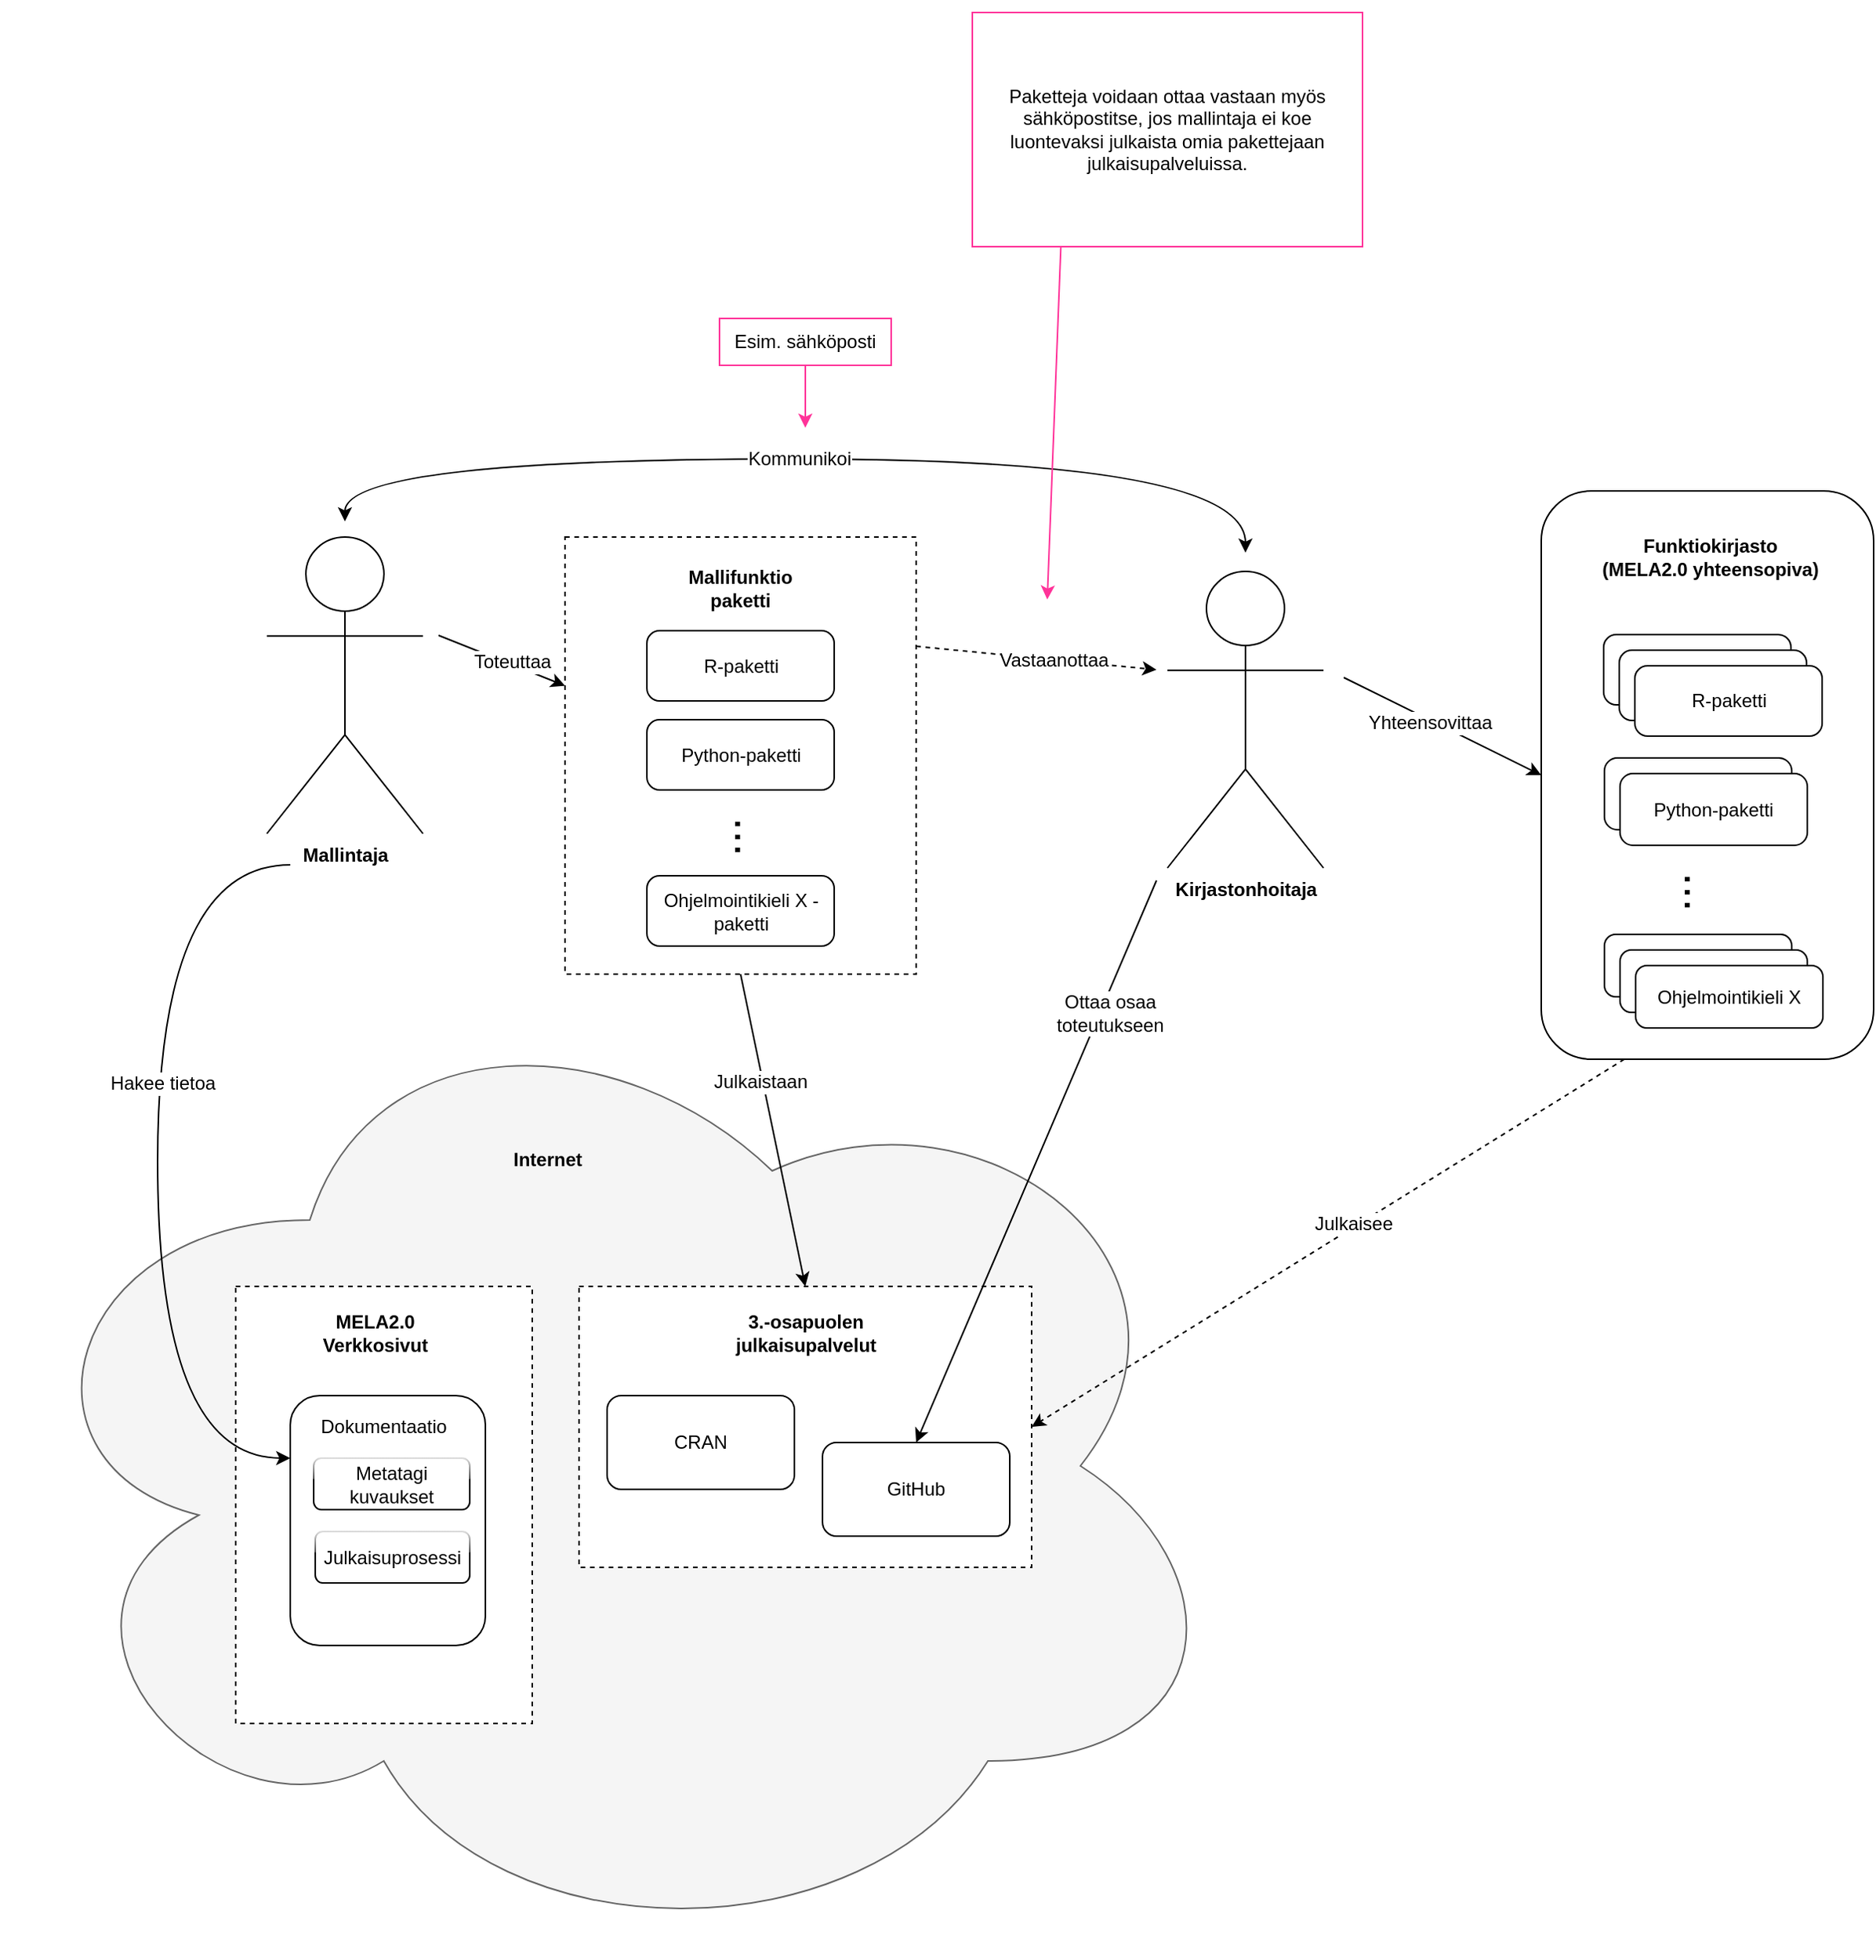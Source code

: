<mxfile version="10.8.4" type="device"><diagram id="RFYR4MQuZ3A-wmbq20hQ" name="Page-1"><mxGraphModel dx="2221" dy="793" grid="1" gridSize="10" guides="1" tooltips="1" connect="1" arrows="1" fold="1" page="1" pageScale="1" pageWidth="827" pageHeight="1169" math="0" shadow="0"><root><mxCell id="0"/><mxCell id="1" parent="0"/><mxCell id="_fkellwYz7isch4n-O1e-32" value="" style="ellipse;shape=cloud;whiteSpace=wrap;html=1;fillColor=#f5f5f5;strokeColor=#666666;fontColor=#333333;" vertex="1" parent="1"><mxGeometry x="-20" y="1050" width="790" height="630" as="geometry"/></mxCell><mxCell id="_fkellwYz7isch4n-O1e-34" value="" style="rounded=0;whiteSpace=wrap;html=1;dashed=1;" vertex="1" parent="1"><mxGeometry x="350" y="1250" width="290" height="180" as="geometry"/></mxCell><mxCell id="_fkellwYz7isch4n-O1e-23" style="rounded=0;orthogonalLoop=1;jettySize=auto;html=1;" edge="1" parent="1" target="_fkellwYz7isch4n-O1e-9"><mxGeometry relative="1" as="geometry"><mxPoint x="260" y="833" as="sourcePoint"/></mxGeometry></mxCell><mxCell id="_fkellwYz7isch4n-O1e-57" value="Toteuttaa" style="text;html=1;resizable=0;points=[];align=center;verticalAlign=middle;labelBackgroundColor=#ffffff;" vertex="1" connectable="0" parent="_fkellwYz7isch4n-O1e-23"><mxGeometry x="0.141" y="2" relative="1" as="geometry"><mxPoint as="offset"/></mxGeometry></mxCell><mxCell id="_fkellwYz7isch4n-O1e-1" value="Mallintaja" style="shape=umlActor;verticalLabelPosition=bottom;labelBackgroundColor=#ffffff;verticalAlign=top;html=1;outlineConnect=0;fontSize=12;fontStyle=1" vertex="1" parent="1"><mxGeometry x="150" y="770" width="100" height="190" as="geometry"/></mxCell><mxCell id="_fkellwYz7isch4n-O1e-38" style="rounded=0;orthogonalLoop=1;jettySize=auto;html=1;entryX=0.5;entryY=0;entryDx=0;entryDy=0;" edge="1" parent="1" target="_fkellwYz7isch4n-O1e-33"><mxGeometry relative="1" as="geometry"><mxPoint x="720" y="990" as="sourcePoint"/></mxGeometry></mxCell><mxCell id="_fkellwYz7isch4n-O1e-59" value="&lt;div&gt;Ottaa osaa&lt;/div&gt;&lt;div&gt;toteutukseen&lt;/div&gt;" style="text;html=1;resizable=0;points=[];align=center;verticalAlign=middle;labelBackgroundColor=#ffffff;" vertex="1" connectable="0" parent="_fkellwYz7isch4n-O1e-38"><mxGeometry x="-0.091" relative="1" as="geometry"><mxPoint x="40" y="-79" as="offset"/></mxGeometry></mxCell><mxCell id="_fkellwYz7isch4n-O1e-39" style="edgeStyle=orthogonalEdgeStyle;rounded=0;orthogonalLoop=1;jettySize=auto;html=1;curved=1;startArrow=classic;startFill=1;" edge="1" parent="1"><mxGeometry relative="1" as="geometry"><mxPoint x="777" y="780" as="sourcePoint"/><mxPoint x="200" y="760" as="targetPoint"/><Array as="points"><mxPoint x="777" y="720"/><mxPoint x="200" y="720"/></Array></mxGeometry></mxCell><mxCell id="_fkellwYz7isch4n-O1e-55" value="Kommunikoi" style="text;html=1;resizable=0;points=[];align=center;verticalAlign=middle;labelBackgroundColor=#ffffff;" vertex="1" connectable="0" parent="_fkellwYz7isch4n-O1e-39"><mxGeometry x="-0.008" y="2" relative="1" as="geometry"><mxPoint x="-10" y="-2" as="offset"/></mxGeometry></mxCell><mxCell id="_fkellwYz7isch4n-O1e-52" style="rounded=0;orthogonalLoop=1;jettySize=auto;html=1;entryX=0;entryY=0.5;entryDx=0;entryDy=0;" edge="1" parent="1" target="_fkellwYz7isch4n-O1e-41"><mxGeometry relative="1" as="geometry"><mxPoint x="840" y="860" as="sourcePoint"/></mxGeometry></mxCell><mxCell id="_fkellwYz7isch4n-O1e-60" value="&lt;div&gt;Yhteensovittaa&lt;/div&gt;" style="text;html=1;resizable=0;points=[];align=center;verticalAlign=middle;labelBackgroundColor=#ffffff;" vertex="1" connectable="0" parent="_fkellwYz7isch4n-O1e-52"><mxGeometry x="0.202" y="4" relative="1" as="geometry"><mxPoint x="-23.5" y="-5" as="offset"/></mxGeometry></mxCell><mxCell id="_fkellwYz7isch4n-O1e-24" value="Kirjastonhoitaja" style="shape=umlActor;verticalLabelPosition=bottom;labelBackgroundColor=#ffffff;verticalAlign=top;html=1;outlineConnect=0;fontSize=12;fontStyle=1" vertex="1" parent="1"><mxGeometry x="727" y="792" width="100" height="190" as="geometry"/></mxCell><mxCell id="_fkellwYz7isch4n-O1e-28" value="" style="rounded=0;whiteSpace=wrap;html=1;dashed=1;" vertex="1" parent="1"><mxGeometry x="130" y="1250" width="190" height="280" as="geometry"/></mxCell><mxCell id="_fkellwYz7isch4n-O1e-29" value="" style="rounded=1;whiteSpace=wrap;html=1;" vertex="1" parent="1"><mxGeometry x="165" y="1320" width="125" height="160" as="geometry"/></mxCell><mxCell id="_fkellwYz7isch4n-O1e-30" value="MELA2.0 Verkkosivut" style="text;html=1;strokeColor=none;fillColor=none;align=center;verticalAlign=middle;whiteSpace=wrap;rounded=0;fontStyle=1" vertex="1" parent="1"><mxGeometry x="170" y="1270" width="99" height="20" as="geometry"/></mxCell><mxCell id="_fkellwYz7isch4n-O1e-31" style="rounded=0;orthogonalLoop=1;jettySize=auto;html=1;edgeStyle=orthogonalEdgeStyle;curved=1;" edge="1" parent="1"><mxGeometry relative="1" as="geometry"><mxPoint x="165" y="980" as="sourcePoint"/><mxPoint x="165" y="1360" as="targetPoint"/><Array as="points"><mxPoint x="80" y="980"/><mxPoint x="80" y="1360"/></Array></mxGeometry></mxCell><mxCell id="_fkellwYz7isch4n-O1e-56" value="Hakee tietoa" style="text;html=1;resizable=0;points=[];align=center;verticalAlign=middle;labelBackgroundColor=#ffffff;" vertex="1" connectable="0" parent="_fkellwYz7isch4n-O1e-31"><mxGeometry x="-0.183" y="3" relative="1" as="geometry"><mxPoint as="offset"/></mxGeometry></mxCell><mxCell id="_fkellwYz7isch4n-O1e-33" value="GitHub" style="rounded=1;whiteSpace=wrap;html=1;" vertex="1" parent="1"><mxGeometry x="506" y="1350" width="120" height="60" as="geometry"/></mxCell><mxCell id="_fkellwYz7isch4n-O1e-35" value="CRAN" style="rounded=1;whiteSpace=wrap;html=1;" vertex="1" parent="1"><mxGeometry x="368" y="1320" width="120" height="60" as="geometry"/></mxCell><mxCell id="_fkellwYz7isch4n-O1e-36" value="3.-osapuolen julkaisupalvelut" style="text;html=1;strokeColor=none;fillColor=none;align=center;verticalAlign=middle;whiteSpace=wrap;rounded=0;fontStyle=1" vertex="1" parent="1"><mxGeometry x="445.5" y="1270" width="99" height="20" as="geometry"/></mxCell><mxCell id="_fkellwYz7isch4n-O1e-37" style="rounded=0;orthogonalLoop=1;jettySize=auto;html=1;exitX=0.5;exitY=1;exitDx=0;exitDy=0;entryX=0.5;entryY=0;entryDx=0;entryDy=0;" edge="1" parent="1" source="_fkellwYz7isch4n-O1e-9" target="_fkellwYz7isch4n-O1e-34"><mxGeometry relative="1" as="geometry"/></mxCell><mxCell id="_fkellwYz7isch4n-O1e-58" value="Julkaistaan" style="text;html=1;resizable=0;points=[];align=center;verticalAlign=middle;labelBackgroundColor=#ffffff;" vertex="1" connectable="0" parent="_fkellwYz7isch4n-O1e-37"><mxGeometry x="-0.192" y="-3" relative="1" as="geometry"><mxPoint x="-2" y="-13" as="offset"/></mxGeometry></mxCell><mxCell id="_fkellwYz7isch4n-O1e-40" value="" style="group" vertex="1" connectable="0" parent="1"><mxGeometry x="966.5" y="740.5" width="213" height="364" as="geometry"/></mxCell><mxCell id="_fkellwYz7isch4n-O1e-41" value="" style="rounded=1;whiteSpace=wrap;html=1;fillColor=none;" vertex="1" parent="_fkellwYz7isch4n-O1e-40"><mxGeometry width="213" height="364" as="geometry"/></mxCell><mxCell id="_fkellwYz7isch4n-O1e-42" value="&lt;div&gt;Funktiokirjasto&lt;/div&gt;&lt;div&gt;(MELA2.0 yhteensopiva)&lt;br&gt;&lt;/div&gt;" style="text;html=1;strokeColor=none;fillColor=none;align=center;verticalAlign=middle;whiteSpace=wrap;rounded=0;fontStyle=1" vertex="1" parent="_fkellwYz7isch4n-O1e-40"><mxGeometry x="33.5" y="32" width="150" height="20" as="geometry"/></mxCell><mxCell id="_fkellwYz7isch4n-O1e-43" value="&lt;div&gt;Python-paketti&lt;/div&gt;" style="rounded=1;whiteSpace=wrap;html=1;arcSize=18;" vertex="1" parent="_fkellwYz7isch4n-O1e-40"><mxGeometry x="40.5" y="171" width="120" height="46" as="geometry"/></mxCell><mxCell id="_fkellwYz7isch4n-O1e-44" value="&lt;div&gt;R-paketti&lt;/div&gt;" style="rounded=1;whiteSpace=wrap;html=1;arcSize=18;" vertex="1" parent="_fkellwYz7isch4n-O1e-40"><mxGeometry x="40" y="92" width="120" height="45" as="geometry"/></mxCell><mxCell id="_fkellwYz7isch4n-O1e-45" value="&lt;div&gt;Kieli_X-paketti&lt;/div&gt;" style="rounded=1;whiteSpace=wrap;html=1;arcSize=18;" vertex="1" parent="_fkellwYz7isch4n-O1e-40"><mxGeometry x="40.5" y="284" width="120" height="40" as="geometry"/></mxCell><mxCell id="_fkellwYz7isch4n-O1e-46" value="&lt;font style=&quot;font-size: 30px&quot;&gt;...&lt;/font&gt;" style="text;html=1;strokeColor=none;fillColor=none;align=center;verticalAlign=middle;whiteSpace=wrap;rounded=0;rotation=90;" vertex="1" parent="_fkellwYz7isch4n-O1e-40"><mxGeometry x="83.5" y="247" width="40" height="20" as="geometry"/></mxCell><mxCell id="_fkellwYz7isch4n-O1e-47" value="&lt;div&gt;R-paketti&lt;/div&gt;" style="rounded=1;whiteSpace=wrap;html=1;arcSize=18;" vertex="1" parent="_fkellwYz7isch4n-O1e-40"><mxGeometry x="50" y="102" width="120" height="45" as="geometry"/></mxCell><mxCell id="_fkellwYz7isch4n-O1e-48" value="&lt;div&gt;R-paketti&lt;/div&gt;" style="rounded=1;whiteSpace=wrap;html=1;arcSize=18;" vertex="1" parent="_fkellwYz7isch4n-O1e-40"><mxGeometry x="60" y="112" width="120" height="45" as="geometry"/></mxCell><mxCell id="_fkellwYz7isch4n-O1e-49" value="&lt;div&gt;Kieli_X-paketti&lt;/div&gt;" style="rounded=1;whiteSpace=wrap;html=1;arcSize=18;" vertex="1" parent="_fkellwYz7isch4n-O1e-40"><mxGeometry x="50.5" y="294" width="120" height="40" as="geometry"/></mxCell><mxCell id="_fkellwYz7isch4n-O1e-50" value="Ohjelmointikieli X" style="rounded=1;whiteSpace=wrap;html=1;arcSize=18;" vertex="1" parent="_fkellwYz7isch4n-O1e-40"><mxGeometry x="60.5" y="304" width="120" height="40" as="geometry"/></mxCell><mxCell id="_fkellwYz7isch4n-O1e-51" value="&lt;div&gt;Python-paketti&lt;br&gt;&lt;/div&gt;" style="rounded=1;whiteSpace=wrap;html=1;arcSize=18;" vertex="1" parent="_fkellwYz7isch4n-O1e-40"><mxGeometry x="50.5" y="181" width="120" height="46" as="geometry"/></mxCell><mxCell id="_fkellwYz7isch4n-O1e-61" style="edgeStyle=none;rounded=0;orthogonalLoop=1;jettySize=auto;html=1;exitX=0.25;exitY=1;exitDx=0;exitDy=0;entryX=1;entryY=0.5;entryDx=0;entryDy=0;startArrow=none;startFill=0;dashed=1;strokeColor=#000000;" edge="1" parent="1" source="_fkellwYz7isch4n-O1e-41" target="_fkellwYz7isch4n-O1e-34"><mxGeometry relative="1" as="geometry"/></mxCell><mxCell id="_fkellwYz7isch4n-O1e-62" value="Julkaisee" style="text;html=1;resizable=0;points=[];align=center;verticalAlign=middle;labelBackgroundColor=#ffffff;" vertex="1" connectable="0" parent="_fkellwYz7isch4n-O1e-61"><mxGeometry x="-0.09" y="-2" relative="1" as="geometry"><mxPoint as="offset"/></mxGeometry></mxCell><mxCell id="_fkellwYz7isch4n-O1e-81" style="edgeStyle=none;rounded=0;orthogonalLoop=1;jettySize=auto;html=1;exitX=1;exitY=0.25;exitDx=0;exitDy=0;startArrow=none;startFill=0;strokeColor=#000000;dashed=1;" edge="1" parent="1" source="_fkellwYz7isch4n-O1e-9"><mxGeometry relative="1" as="geometry"><mxPoint x="720" y="855" as="targetPoint"/></mxGeometry></mxCell><mxCell id="_fkellwYz7isch4n-O1e-82" value="Vastaanottaa" style="text;html=1;resizable=0;points=[];align=center;verticalAlign=middle;labelBackgroundColor=#ffffff;" vertex="1" connectable="0" parent="_fkellwYz7isch4n-O1e-81"><mxGeometry x="0.143" relative="1" as="geometry"><mxPoint as="offset"/></mxGeometry></mxCell><mxCell id="_fkellwYz7isch4n-O1e-9" value="" style="rounded=0;whiteSpace=wrap;html=1;fillColor=#FFFFFF;dashed=1;" vertex="1" parent="1"><mxGeometry x="341" y="770" width="225" height="280" as="geometry"/></mxCell><mxCell id="_fkellwYz7isch4n-O1e-10" value="&lt;font style=&quot;font-size: 30px&quot;&gt;...&lt;/font&gt;" style="text;html=1;strokeColor=none;fillColor=none;align=center;verticalAlign=middle;whiteSpace=wrap;rounded=0;rotation=90;" vertex="1" parent="1"><mxGeometry x="440.205" y="952.53" width="40.909" height="19.518" as="geometry"/></mxCell><mxCell id="_fkellwYz7isch4n-O1e-64" value="&lt;div&gt;R-paketti&lt;/div&gt;" style="rounded=1;whiteSpace=wrap;html=1;arcSize=18;" vertex="1" parent="1"><mxGeometry x="393.5" y="830" width="120" height="45" as="geometry"/></mxCell><mxCell id="_fkellwYz7isch4n-O1e-70" value="&lt;div&gt;Python-paketti&lt;/div&gt;" style="rounded=1;whiteSpace=wrap;html=1;arcSize=18;" vertex="1" parent="1"><mxGeometry x="393.5" y="887" width="120" height="45" as="geometry"/></mxCell><mxCell id="_fkellwYz7isch4n-O1e-69" value="Ohjelmointikieli X -paketti" style="rounded=1;whiteSpace=wrap;html=1;arcSize=18;" vertex="1" parent="1"><mxGeometry x="393.5" y="987" width="120" height="45" as="geometry"/></mxCell><mxCell id="_fkellwYz7isch4n-O1e-71" value="Mallifunktio paketti" style="text;html=1;strokeColor=none;fillColor=none;align=center;verticalAlign=middle;whiteSpace=wrap;rounded=0;glass=1;fontStyle=1" vertex="1" parent="1"><mxGeometry x="400" y="793" width="107" height="20" as="geometry"/></mxCell><mxCell id="_fkellwYz7isch4n-O1e-72" value="Metatagi kuvaukset" style="rounded=1;whiteSpace=wrap;html=1;glass=1;" vertex="1" parent="1"><mxGeometry x="180" y="1360" width="100" height="33" as="geometry"/></mxCell><mxCell id="_fkellwYz7isch4n-O1e-73" value="Dokumentaatio" style="text;html=1;strokeColor=none;fillColor=none;align=center;verticalAlign=middle;whiteSpace=wrap;rounded=0;glass=1;" vertex="1" parent="1"><mxGeometry x="175" y="1330" width="100" height="20" as="geometry"/></mxCell><mxCell id="_fkellwYz7isch4n-O1e-74" value="Internet" style="text;html=1;strokeColor=none;fillColor=none;align=center;verticalAlign=middle;whiteSpace=wrap;rounded=0;glass=1;fontStyle=1" vertex="1" parent="1"><mxGeometry x="310" y="1159" width="40" height="20" as="geometry"/></mxCell><mxCell id="_fkellwYz7isch4n-O1e-75" value="Julkaisuprosessi" style="rounded=1;glass=1;whiteSpace=wrap;html=1;" vertex="1" parent="1"><mxGeometry x="181" y="1407" width="99" height="33" as="geometry"/></mxCell><mxCell id="_fkellwYz7isch4n-O1e-80" style="rounded=0;orthogonalLoop=1;jettySize=auto;html=1;exitX=0.25;exitY=0;exitDx=0;exitDy=0;startArrow=none;startFill=0;strokeColor=#FF3399;" edge="1" parent="1" source="_fkellwYz7isch4n-O1e-79"><mxGeometry relative="1" as="geometry"><mxPoint x="650" y="810" as="targetPoint"/></mxGeometry></mxCell><mxCell id="_fkellwYz7isch4n-O1e-79" value="Paketteja voidaan ottaa vastaan myös sähköpostitse, jos mallintaja ei koe luontevaksi julkaista omia pakettejaan julkaisupalveluissa." style="text;html=1;strokeColor=#FF3399;fillColor=#ffffff;align=center;verticalAlign=middle;whiteSpace=wrap;rounded=0;glass=0;gradientColor=none;strokeWidth=1;" vertex="1" parent="1"><mxGeometry x="602" y="434" width="250" height="150" as="geometry"/></mxCell><mxCell id="_fkellwYz7isch4n-O1e-84" style="edgeStyle=none;rounded=0;orthogonalLoop=1;jettySize=auto;html=1;exitX=0.5;exitY=1;exitDx=0;exitDy=0;startArrow=none;startFill=0;strokeColor=#FF3399;" edge="1" parent="1" source="_fkellwYz7isch4n-O1e-83"><mxGeometry relative="1" as="geometry"><mxPoint x="495" y="700" as="targetPoint"/></mxGeometry></mxCell><mxCell id="_fkellwYz7isch4n-O1e-83" value="Esim. sähköposti" style="text;html=1;strokeColor=#FF3399;fillColor=#ffffff;align=center;verticalAlign=middle;whiteSpace=wrap;rounded=0;glass=0;gradientColor=none;strokeWidth=1;" vertex="1" parent="1"><mxGeometry x="440" y="630" width="110" height="30" as="geometry"/></mxCell></root></mxGraphModel></diagram></mxfile>